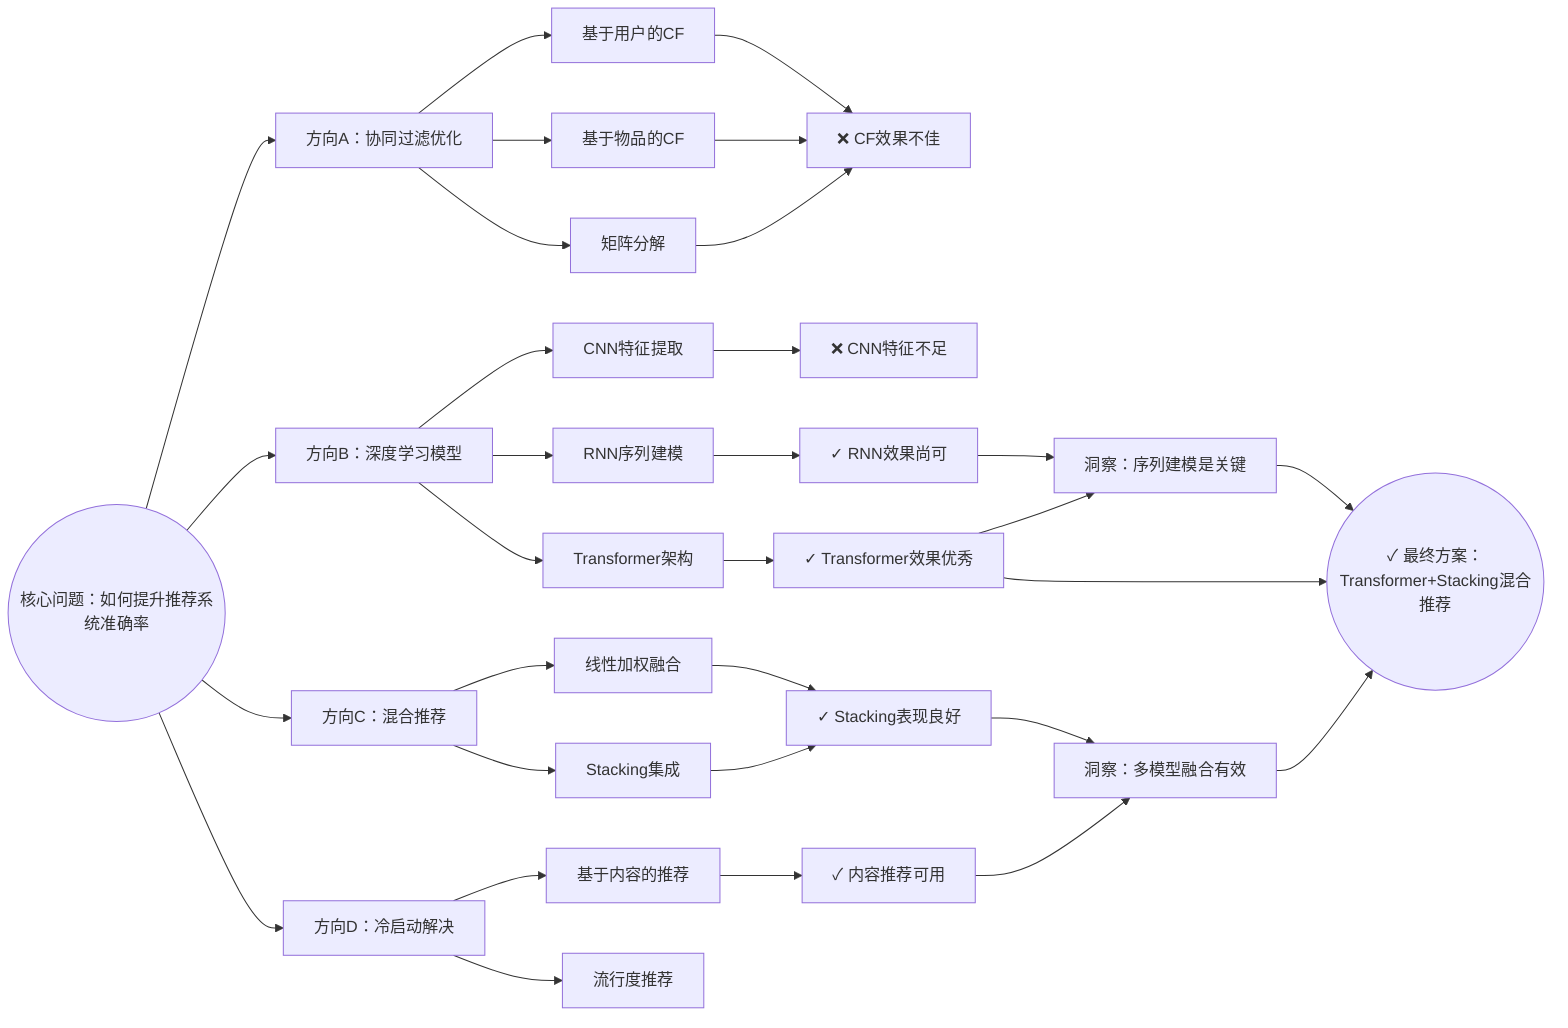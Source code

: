graph LR
problem((核心问题：如何提升推荐系统准确率))
approach_1[方向A：协同过滤优化]
approach_2[方向B：深度学习模型]
approach_3[方向C：混合推荐]
approach_4[方向D：冷启动解决]
cf_user[基于用户的CF]
cf_item[基于物品的CF]
cf_matrix[矩阵分解]
dl_cnn[CNN特征提取]
dl_rnn[RNN序列建模]
dl_transformer[Transformer架构]
hybrid_linear[线性加权融合]
hybrid_stacking[Stacking集成]
cold_content[基于内容的推荐]
cold_popularity[流行度推荐]
result_cf_fail[❌ CF效果不佳]
result_cnn_fail[❌ CNN特征不足]
result_rnn_ok[✓ RNN效果尚可]
result_transformer_good[✓ Transformer效果优秀]
result_stacking_good[✓ Stacking表现良好]
result_content_ok[✓ 内容推荐可用]
insight_1[洞察：序列建模是关键]
insight_2[洞察：多模型融合有效]
conclusion((✓ 最终方案：Transformer+Stacking混合推荐))
problem --> approach_1
problem --> approach_2
problem --> approach_3
problem --> approach_4
approach_1 --> cf_user
approach_1 --> cf_item
approach_1 --> cf_matrix
approach_2 --> dl_cnn
approach_2 --> dl_rnn
approach_2 --> dl_transformer
approach_3 --> hybrid_linear
approach_3 --> hybrid_stacking
approach_4 --> cold_content
approach_4 --> cold_popularity
cf_user --> result_cf_fail
cf_item --> result_cf_fail
cf_matrix --> result_cf_fail
dl_cnn --> result_cnn_fail
dl_rnn --> result_rnn_ok
dl_transformer --> result_transformer_good
hybrid_linear --> result_stacking_good
hybrid_stacking --> result_stacking_good
cold_content --> result_content_ok
result_rnn_ok --> insight_1
result_transformer_good --> insight_1
result_stacking_good --> insight_2
result_content_ok --> insight_2
insight_1 --> conclusion
insight_2 --> conclusion
result_transformer_good --> conclusion